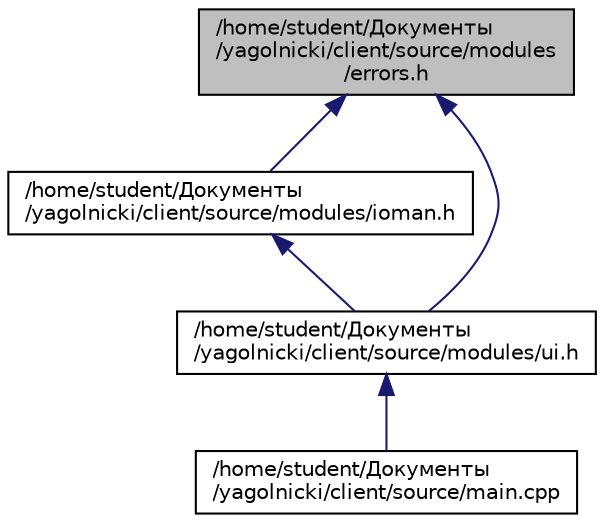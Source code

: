 digraph "/home/student/Документы/yagolnicki/client/source/modules/errors.h"
{
 // LATEX_PDF_SIZE
  edge [fontname="Helvetica",fontsize="10",labelfontname="Helvetica",labelfontsize="10"];
  node [fontname="Helvetica",fontsize="10",shape=record];
  Node1 [label="/home/student/Документы\l/yagolnicki/client/source/modules\l/errors.h",height=0.2,width=0.4,color="black", fillcolor="grey75", style="filled", fontcolor="black",tooltip="Определение классов для обработки клиентских ошибок."];
  Node1 -> Node2 [dir="back",color="midnightblue",fontsize="10",style="solid",fontname="Helvetica"];
  Node2 [label="/home/student/Документы\l/yagolnicki/client/source/modules/ioman.h",height=0.2,width=0.4,color="black", fillcolor="white", style="filled",URL="$ioman_8h.html",tooltip="Определение класса для управления вводом и выводом данных."];
  Node2 -> Node3 [dir="back",color="midnightblue",fontsize="10",style="solid",fontname="Helvetica"];
  Node3 [label="/home/student/Документы\l/yagolnicki/client/source/modules/ui.h",height=0.2,width=0.4,color="black", fillcolor="white", style="filled",URL="$ui_8h.html",tooltip="Определение класса для пользовательского интерфейса."];
  Node3 -> Node4 [dir="back",color="midnightblue",fontsize="10",style="solid",fontname="Helvetica"];
  Node4 [label="/home/student/Документы\l/yagolnicki/client/source/main.cpp",height=0.2,width=0.4,color="black", fillcolor="white", style="filled",URL="$main_8cpp.html",tooltip="Главный файл программы."];
  Node1 -> Node3 [dir="back",color="midnightblue",fontsize="10",style="solid",fontname="Helvetica"];
}
